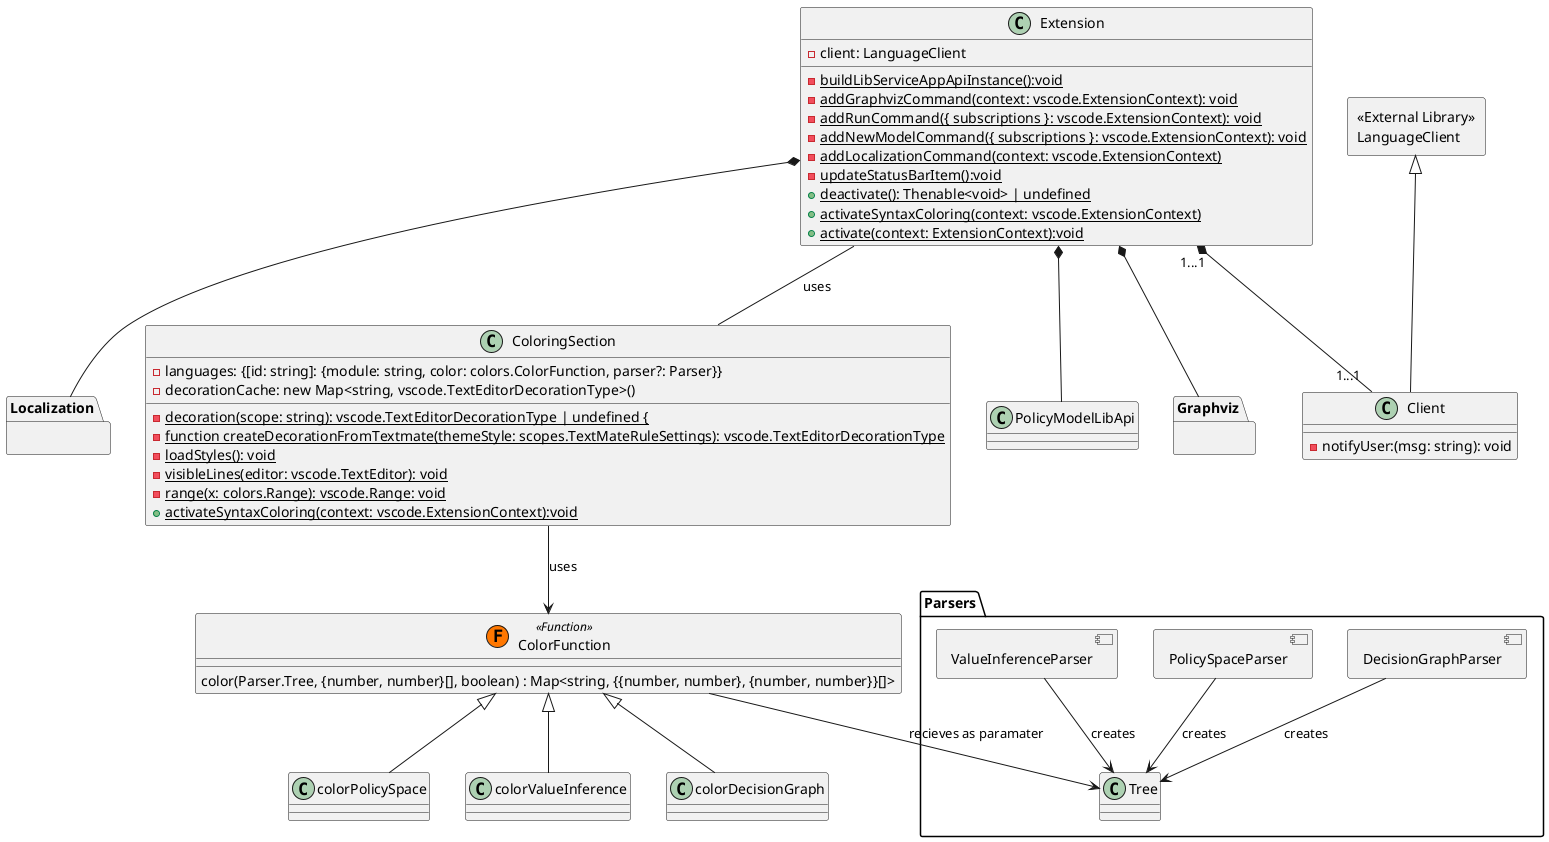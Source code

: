@startuml


class Extension {
    - client: LanguageClient

    - {static} buildLibServiceAppApiInstance():void
    - {static} addGraphvizCommand(context: vscode.ExtensionContext): void
    - {static} addRunCommand({ subscriptions }: vscode.ExtensionContext): void
    - {static} addNewModelCommand({ subscriptions }: vscode.ExtensionContext): void
    - {static} addLocalizationCommand(context: vscode.ExtensionContext)
    - {static} updateStatusBarItem():void
    + {static} deactivate(): Thenable<void> | undefined
    + {static} activateSyntaxColoring(context: vscode.ExtensionContext)
    + {static} activate(context: ExtensionContext):void
}

rectangle extConnection [
    <<External Library>>
    LanguageClient
]


class Client extends extConnection{
    - notifyUser:(msg: string): void
}


class ColoringSection {
    - languages: {[id: string]: {module: string, color: colors.ColorFunction, parser?: Parser}}
    {field}- decorationCache: new Map<string, vscode.TextEditorDecorationType>()

    -{static} decoration(scope: string): vscode.TextEditorDecorationType | undefined {
    -{static} function createDecorationFromTextmate(themeStyle: scopes.TextMateRuleSettings): vscode.TextEditorDecorationType
    -{static} loadStyles(): void
    -{static} visibleLines(editor: vscode.TextEditor): void
    -{static}  range(x: colors.Range): vscode.Range: void
    +{static} activateSyntaxColoring(context: vscode.ExtensionContext):void 
}




Extension "1...1" *-- "1...1" Client
Extension -- ColoringSection : uses
Extension *-- Graphviz
Extension *-- Localization
Extension *-- PolicyModelLibApi 


package Graphviz {
}

package Localization {
}

class PolicyModelLibApi {
}

' Color description
allowmixing

package Parsers {
    component DecisionGraphParser
    component PolicySpaceParser
    component ValueInferenceParser
    class Tree

	DecisionGraphParser --> Tree : "creates"
	PolicySpaceParser --> Tree : "creates"
	ValueInferenceParser --> Tree : "creates"
}

class ColorFunction << (F,#FF7700) Function>>{
	color(Parser.Tree, {number, number}[], boolean) : Map<string, {{number, number}, {number, number}}[]>
}


class colorDecisionGraph extends ColorFunction {	
}

class colorPolicySpace extends ColorFunction {	
}

class colorValueInference extends ColorFunction {	
}

ColorFunction --> Tree : recieves as paramater
ColoringSection --> ColorFunction : uses


@enduml